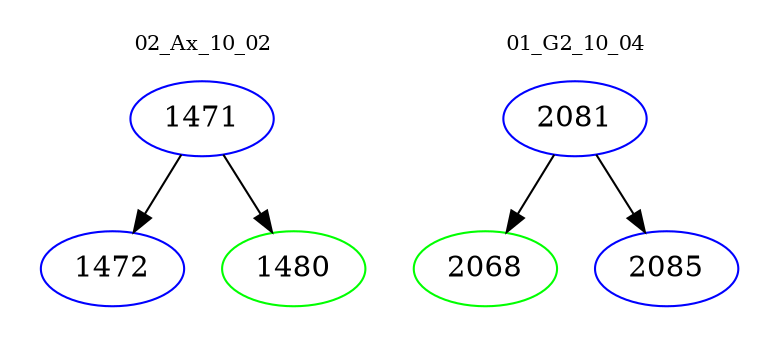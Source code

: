 digraph{
subgraph cluster_0 {
color = white
label = "02_Ax_10_02";
fontsize=10;
T0_1471 [label="1471", color="blue"]
T0_1471 -> T0_1472 [color="black"]
T0_1472 [label="1472", color="blue"]
T0_1471 -> T0_1480 [color="black"]
T0_1480 [label="1480", color="green"]
}
subgraph cluster_1 {
color = white
label = "01_G2_10_04";
fontsize=10;
T1_2081 [label="2081", color="blue"]
T1_2081 -> T1_2068 [color="black"]
T1_2068 [label="2068", color="green"]
T1_2081 -> T1_2085 [color="black"]
T1_2085 [label="2085", color="blue"]
}
}
